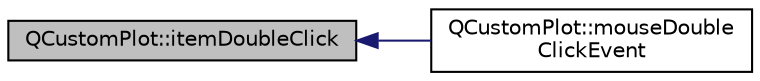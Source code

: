 digraph "QCustomPlot::itemDoubleClick"
{
  edge [fontname="Helvetica",fontsize="10",labelfontname="Helvetica",labelfontsize="10"];
  node [fontname="Helvetica",fontsize="10",shape=record];
  rankdir="LR";
  Node347 [label="QCustomPlot::itemDoubleClick",height=0.2,width=0.4,color="black", fillcolor="grey75", style="filled", fontcolor="black"];
  Node347 -> Node348 [dir="back",color="midnightblue",fontsize="10",style="solid",fontname="Helvetica"];
  Node348 [label="QCustomPlot::mouseDouble\lClickEvent",height=0.2,width=0.4,color="black", fillcolor="white", style="filled",URL="$class_q_custom_plot.html#a77591913a5b543bdc465dd5e08325a49"];
}
